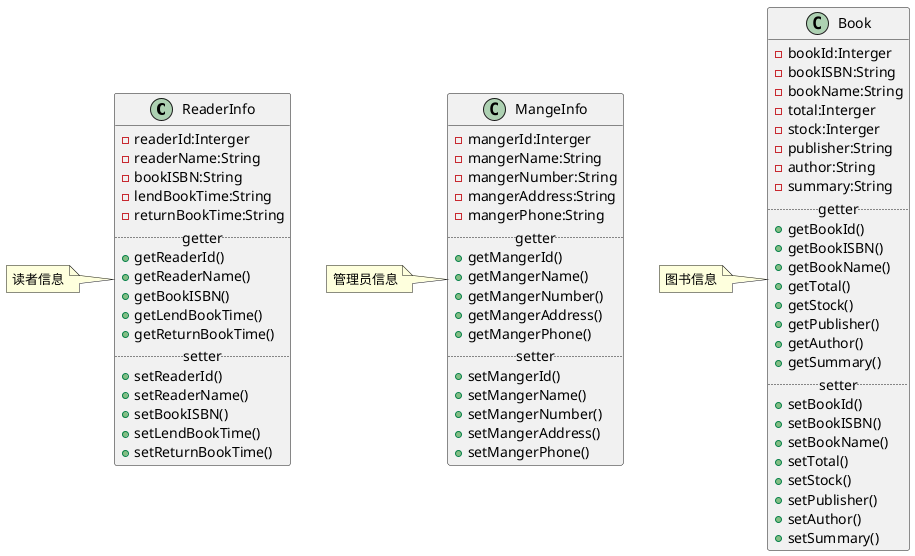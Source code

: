 @startuml
class   ReaderInfo
note left:读者信息
class   MangeInfo
note left:管理员信息
class   Book
note left:图书信息

class ReaderInfo{
    -readerId:Interger 
    -readerName:String 
    -bookISBN:String 
    -lendBookTime:String 
    -returnBookTime:String
    ..getter..
    +getReaderId()
    +getReaderName()
    +getBookISBN()
    +getLendBookTime()
    +getReturnBookTime()
    ..setter..
    +setReaderId()
    +setReaderName()
    +setBookISBN()
    +setLendBookTime()
    +setReturnBookTime() 
}
class MangeInfo{
    -mangerId:Interger
    -mangerName:String
    -mangerNumber:String
    -mangerAddress:String
    -mangerPhone:String
    ..getter..
    +getMangerId()
    +getMangerName()
    +getMangerNumber()
    +getMangerAddress()
    +getMangerPhone()
    ..setter..
    +setMangerId()
    +setMangerName()
    +setMangerNumber()
    +setMangerAddress()
    +setMangerPhone()
}
class Book{
    -bookId:Interger
    - bookISBN:String
    -bookName:String 
    -total:Interger 
    -stock:Interger 
    -publisher:String 
    -author:String 
    -summary:String
    ..getter..
    +getBookId()
    +getBookISBN()
    +getBookName()
    +getTotal()
    +getStock()
    +getPublisher()
    +getAuthor()
    +getSummary()
    ..setter..
    +setBookId()
    +setBookISBN()
    +setBookName()
    +setTotal()
    +setStock()
    +setPublisher()
    +setAuthor()
    +setSummary() 
}
@enduml
